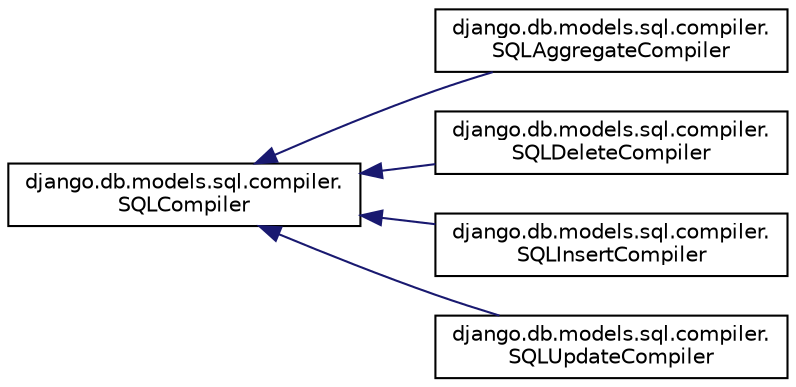 digraph "Graphical Class Hierarchy"
{
 // LATEX_PDF_SIZE
  edge [fontname="Helvetica",fontsize="10",labelfontname="Helvetica",labelfontsize="10"];
  node [fontname="Helvetica",fontsize="10",shape=record];
  rankdir="LR";
  Node0 [label="django.db.models.sql.compiler.\lSQLCompiler",height=0.2,width=0.4,color="black", fillcolor="white", style="filled",URL="$classdjango_1_1db_1_1models_1_1sql_1_1compiler_1_1_s_q_l_compiler.html",tooltip=" "];
  Node0 -> Node1 [dir="back",color="midnightblue",fontsize="10",style="solid",fontname="Helvetica"];
  Node1 [label="django.db.models.sql.compiler.\lSQLAggregateCompiler",height=0.2,width=0.4,color="black", fillcolor="white", style="filled",URL="$classdjango_1_1db_1_1models_1_1sql_1_1compiler_1_1_s_q_l_aggregate_compiler.html",tooltip=" "];
  Node0 -> Node2 [dir="back",color="midnightblue",fontsize="10",style="solid",fontname="Helvetica"];
  Node2 [label="django.db.models.sql.compiler.\lSQLDeleteCompiler",height=0.2,width=0.4,color="black", fillcolor="white", style="filled",URL="$classdjango_1_1db_1_1models_1_1sql_1_1compiler_1_1_s_q_l_delete_compiler.html",tooltip=" "];
  Node0 -> Node3 [dir="back",color="midnightblue",fontsize="10",style="solid",fontname="Helvetica"];
  Node3 [label="django.db.models.sql.compiler.\lSQLInsertCompiler",height=0.2,width=0.4,color="black", fillcolor="white", style="filled",URL="$classdjango_1_1db_1_1models_1_1sql_1_1compiler_1_1_s_q_l_insert_compiler.html",tooltip=" "];
  Node0 -> Node4 [dir="back",color="midnightblue",fontsize="10",style="solid",fontname="Helvetica"];
  Node4 [label="django.db.models.sql.compiler.\lSQLUpdateCompiler",height=0.2,width=0.4,color="black", fillcolor="white", style="filled",URL="$classdjango_1_1db_1_1models_1_1sql_1_1compiler_1_1_s_q_l_update_compiler.html",tooltip=" "];
}
